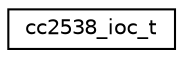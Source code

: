 digraph "Graphical Class Hierarchy"
{
 // LATEX_PDF_SIZE
  edge [fontname="Helvetica",fontsize="10",labelfontname="Helvetica",labelfontsize="10"];
  node [fontname="Helvetica",fontsize="10",shape=record];
  rankdir="LR";
  Node0 [label="cc2538_ioc_t",height=0.2,width=0.4,color="black", fillcolor="white", style="filled",URL="$structcc2538__ioc__t.html",tooltip="IOC port component registers."];
}
